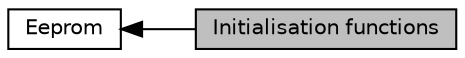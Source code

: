 digraph "Initialisation functions"
{
  edge [fontname="Helvetica",fontsize="10",labelfontname="Helvetica",labelfontsize="10"];
  node [fontname="Helvetica",fontsize="10",shape=record];
  rankdir=LR;
  Node1 [label="Eeprom",height=0.2,width=0.4,color="black", fillcolor="white", style="filled",URL="$group___eeprom.html",tooltip="Eeprom framework. "];
  Node0 [label="Initialisation functions",height=0.2,width=0.4,color="black", fillcolor="grey75", style="filled", fontcolor="black"];
  Node1->Node0 [shape=plaintext, dir="back", style="solid"];
}
